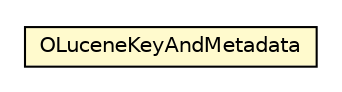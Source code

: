 #!/usr/local/bin/dot
#
# Class diagram 
# Generated by UMLGraph version R5_6-24-gf6e263 (http://www.umlgraph.org/)
#

digraph G {
	edge [fontname="Helvetica",fontsize=10,labelfontname="Helvetica",labelfontsize=10];
	node [fontname="Helvetica",fontsize=10,shape=plaintext];
	nodesep=0.25;
	ranksep=0.5;
	// com.orientechnologies.lucene.query.OLuceneKeyAndMetadata
	c4367646 [label=<<table title="com.orientechnologies.lucene.query.OLuceneKeyAndMetadata" border="0" cellborder="1" cellspacing="0" cellpadding="2" port="p" bgcolor="lemonChiffon" href="./OLuceneKeyAndMetadata.html">
		<tr><td><table border="0" cellspacing="0" cellpadding="1">
<tr><td align="center" balign="center"> OLuceneKeyAndMetadata </td></tr>
		</table></td></tr>
		</table>>, URL="./OLuceneKeyAndMetadata.html", fontname="Helvetica", fontcolor="black", fontsize=10.0];
}

